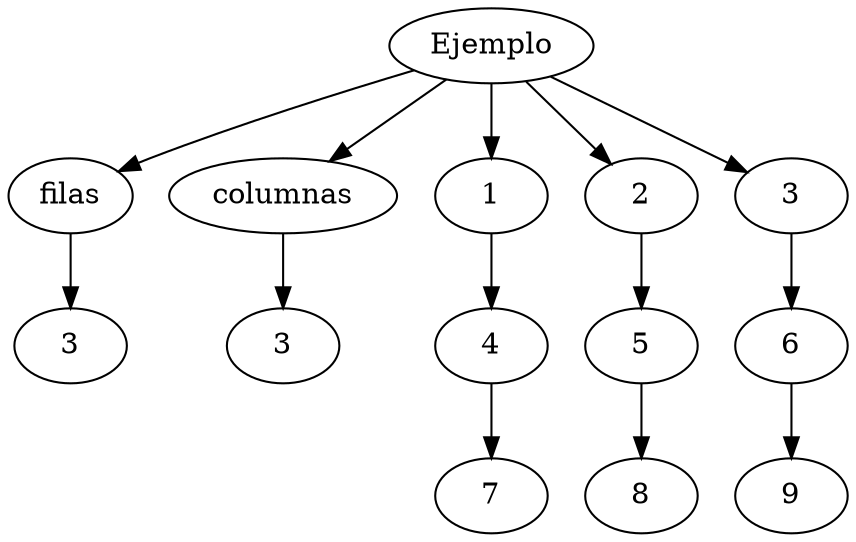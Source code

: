 digraph G { 
Fil[label="3"] 
Ejemplo-> filas -> Fil 
Col[label="3"] 
Ejemplo-> columnas -> Col 
11[label="1"] 
Ejemplo->11
21[label="4"] 
11->21
31[label="7"] 
21->31
12[label="2"] 
Ejemplo->12
22[label="5"] 
12->22
32[label="8"] 
22->32
13[label="3"] 
Ejemplo->13
23[label="6"] 
13->23
33[label="9"] 
23->33
}
